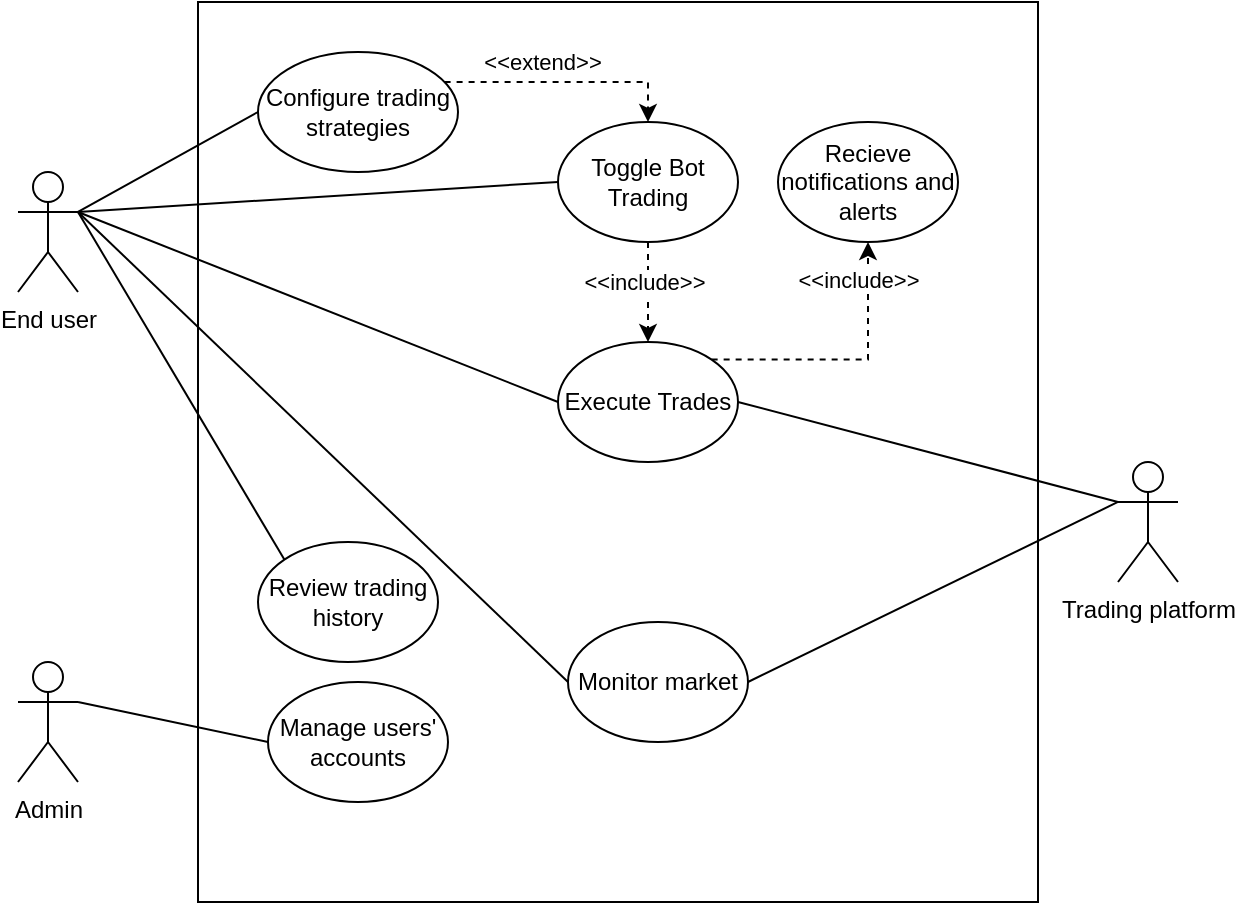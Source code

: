 <mxfile version="22.0.3" type="device">
  <diagram name="Page-1" id="h2DzXtw2UI70SdVKPNcq">
    <mxGraphModel dx="1219" dy="722" grid="1" gridSize="10" guides="1" tooltips="1" connect="1" arrows="1" fold="1" page="1" pageScale="1" pageWidth="850" pageHeight="1100" math="0" shadow="0">
      <root>
        <mxCell id="0" />
        <mxCell id="1" parent="0" />
        <mxCell id="cEwxzYOVinrBvs5fxJHt-1" value="End user" style="shape=umlActor;verticalLabelPosition=bottom;verticalAlign=top;html=1;" vertex="1" parent="1">
          <mxGeometry x="60" y="205" width="30" height="60" as="geometry" />
        </mxCell>
        <mxCell id="cEwxzYOVinrBvs5fxJHt-3" value="" style="rounded=0;whiteSpace=wrap;html=1;" vertex="1" parent="1">
          <mxGeometry x="150" y="120" width="420" height="450" as="geometry" />
        </mxCell>
        <mxCell id="cEwxzYOVinrBvs5fxJHt-14" style="edgeStyle=orthogonalEdgeStyle;rounded=0;orthogonalLoop=1;jettySize=auto;html=1;entryX=0.5;entryY=1;entryDx=0;entryDy=0;dashed=1;exitX=1;exitY=0;exitDx=0;exitDy=0;" edge="1" parent="1" source="cEwxzYOVinrBvs5fxJHt-4" target="cEwxzYOVinrBvs5fxJHt-6">
          <mxGeometry relative="1" as="geometry">
            <mxPoint x="495" y="315" as="sourcePoint" />
            <mxPoint x="450" y="240" as="targetPoint" />
            <Array as="points">
              <mxPoint x="485" y="299" />
            </Array>
          </mxGeometry>
        </mxCell>
        <mxCell id="cEwxzYOVinrBvs5fxJHt-15" value="&amp;lt;&amp;lt;include&amp;gt;&amp;gt;" style="edgeLabel;html=1;align=center;verticalAlign=middle;resizable=0;points=[];" vertex="1" connectable="0" parent="cEwxzYOVinrBvs5fxJHt-14">
          <mxGeometry x="-0.352" relative="1" as="geometry">
            <mxPoint x="28" y="-40" as="offset" />
          </mxGeometry>
        </mxCell>
        <mxCell id="cEwxzYOVinrBvs5fxJHt-4" value="Execute Trades" style="ellipse;whiteSpace=wrap;html=1;" vertex="1" parent="1">
          <mxGeometry x="330" y="290" width="90" height="60" as="geometry" />
        </mxCell>
        <mxCell id="cEwxzYOVinrBvs5fxJHt-35" style="edgeStyle=orthogonalEdgeStyle;rounded=0;orthogonalLoop=1;jettySize=auto;html=1;entryX=0.5;entryY=0;entryDx=0;entryDy=0;dashed=1;" edge="1" parent="1" source="cEwxzYOVinrBvs5fxJHt-5" target="cEwxzYOVinrBvs5fxJHt-27">
          <mxGeometry relative="1" as="geometry">
            <Array as="points">
              <mxPoint x="375" y="160" />
            </Array>
          </mxGeometry>
        </mxCell>
        <mxCell id="cEwxzYOVinrBvs5fxJHt-36" value="&amp;lt;&amp;lt;extend&amp;gt;&amp;gt;" style="edgeLabel;html=1;align=center;verticalAlign=middle;resizable=0;points=[];" vertex="1" connectable="0" parent="cEwxzYOVinrBvs5fxJHt-35">
          <mxGeometry x="-0.213" relative="1" as="geometry">
            <mxPoint y="-10" as="offset" />
          </mxGeometry>
        </mxCell>
        <mxCell id="cEwxzYOVinrBvs5fxJHt-5" value="Configure trading strategies" style="ellipse;whiteSpace=wrap;html=1;" vertex="1" parent="1">
          <mxGeometry x="180" y="145" width="100" height="60" as="geometry" />
        </mxCell>
        <mxCell id="cEwxzYOVinrBvs5fxJHt-6" value="Recieve notifications and alerts" style="ellipse;whiteSpace=wrap;html=1;" vertex="1" parent="1">
          <mxGeometry x="440" y="180" width="90" height="60" as="geometry" />
        </mxCell>
        <mxCell id="cEwxzYOVinrBvs5fxJHt-8" value="" style="endArrow=none;html=1;rounded=0;entryX=0;entryY=0.5;entryDx=0;entryDy=0;exitX=1;exitY=0.333;exitDx=0;exitDy=0;exitPerimeter=0;" edge="1" parent="1" source="cEwxzYOVinrBvs5fxJHt-1" target="cEwxzYOVinrBvs5fxJHt-4">
          <mxGeometry width="50" height="50" relative="1" as="geometry">
            <mxPoint x="100" y="225" as="sourcePoint" />
            <mxPoint x="150" y="175" as="targetPoint" />
          </mxGeometry>
        </mxCell>
        <mxCell id="cEwxzYOVinrBvs5fxJHt-10" value="" style="endArrow=none;html=1;rounded=0;entryX=0;entryY=0.5;entryDx=0;entryDy=0;exitX=1;exitY=0.333;exitDx=0;exitDy=0;exitPerimeter=0;" edge="1" parent="1" source="cEwxzYOVinrBvs5fxJHt-1" target="cEwxzYOVinrBvs5fxJHt-5">
          <mxGeometry width="50" height="50" relative="1" as="geometry">
            <mxPoint x="100" y="235" as="sourcePoint" />
            <mxPoint x="200" y="275" as="targetPoint" />
          </mxGeometry>
        </mxCell>
        <mxCell id="cEwxzYOVinrBvs5fxJHt-11" value="Review trading history" style="ellipse;whiteSpace=wrap;html=1;" vertex="1" parent="1">
          <mxGeometry x="180" y="390" width="90" height="60" as="geometry" />
        </mxCell>
        <mxCell id="cEwxzYOVinrBvs5fxJHt-13" value="" style="endArrow=none;html=1;rounded=0;entryX=0;entryY=0;entryDx=0;entryDy=0;exitX=1;exitY=0.333;exitDx=0;exitDy=0;exitPerimeter=0;" edge="1" parent="1" source="cEwxzYOVinrBvs5fxJHt-1" target="cEwxzYOVinrBvs5fxJHt-11">
          <mxGeometry width="50" height="50" relative="1" as="geometry">
            <mxPoint x="100" y="235" as="sourcePoint" />
            <mxPoint x="200" y="275" as="targetPoint" />
          </mxGeometry>
        </mxCell>
        <mxCell id="cEwxzYOVinrBvs5fxJHt-16" value="Admin" style="shape=umlActor;verticalLabelPosition=bottom;verticalAlign=top;html=1;" vertex="1" parent="1">
          <mxGeometry x="60" y="450" width="30" height="60" as="geometry" />
        </mxCell>
        <mxCell id="cEwxzYOVinrBvs5fxJHt-17" value="Manage users&#39; accounts" style="ellipse;whiteSpace=wrap;html=1;" vertex="1" parent="1">
          <mxGeometry x="185" y="460" width="90" height="60" as="geometry" />
        </mxCell>
        <mxCell id="cEwxzYOVinrBvs5fxJHt-19" value="Monitor market" style="ellipse;whiteSpace=wrap;html=1;" vertex="1" parent="1">
          <mxGeometry x="335" y="430" width="90" height="60" as="geometry" />
        </mxCell>
        <mxCell id="cEwxzYOVinrBvs5fxJHt-20" value="" style="endArrow=none;html=1;rounded=0;entryX=0;entryY=0.5;entryDx=0;entryDy=0;exitX=1;exitY=0.333;exitDx=0;exitDy=0;exitPerimeter=0;" edge="1" parent="1" source="cEwxzYOVinrBvs5fxJHt-1" target="cEwxzYOVinrBvs5fxJHt-19">
          <mxGeometry width="50" height="50" relative="1" as="geometry">
            <mxPoint x="90" y="230" as="sourcePoint" />
            <mxPoint x="200" y="345" as="targetPoint" />
          </mxGeometry>
        </mxCell>
        <mxCell id="cEwxzYOVinrBvs5fxJHt-21" value="Trading platform&lt;br&gt;" style="shape=umlActor;verticalLabelPosition=bottom;verticalAlign=top;html=1;" vertex="1" parent="1">
          <mxGeometry x="610" y="350" width="30" height="60" as="geometry" />
        </mxCell>
        <mxCell id="cEwxzYOVinrBvs5fxJHt-24" value="" style="endArrow=none;html=1;rounded=0;exitX=1;exitY=0.5;exitDx=0;exitDy=0;entryX=0;entryY=0.333;entryDx=0;entryDy=0;entryPerimeter=0;" edge="1" parent="1" source="cEwxzYOVinrBvs5fxJHt-4" target="cEwxzYOVinrBvs5fxJHt-21">
          <mxGeometry width="50" height="50" relative="1" as="geometry">
            <mxPoint x="650" y="460" as="sourcePoint" />
            <mxPoint x="700" y="410" as="targetPoint" />
          </mxGeometry>
        </mxCell>
        <mxCell id="cEwxzYOVinrBvs5fxJHt-25" value="" style="endArrow=none;html=1;rounded=0;entryX=0;entryY=0.5;entryDx=0;entryDy=0;exitX=1;exitY=0.333;exitDx=0;exitDy=0;exitPerimeter=0;" edge="1" parent="1" source="cEwxzYOVinrBvs5fxJHt-16" target="cEwxzYOVinrBvs5fxJHt-17">
          <mxGeometry width="50" height="50" relative="1" as="geometry">
            <mxPoint x="60" y="430" as="sourcePoint" />
            <mxPoint x="110" y="380" as="targetPoint" />
          </mxGeometry>
        </mxCell>
        <mxCell id="cEwxzYOVinrBvs5fxJHt-26" value="" style="endArrow=none;html=1;rounded=0;exitX=1;exitY=0.5;exitDx=0;exitDy=0;entryX=0;entryY=0.333;entryDx=0;entryDy=0;entryPerimeter=0;" edge="1" parent="1" source="cEwxzYOVinrBvs5fxJHt-19" target="cEwxzYOVinrBvs5fxJHt-21">
          <mxGeometry width="50" height="50" relative="1" as="geometry">
            <mxPoint x="280" y="350" as="sourcePoint" />
            <mxPoint x="330" y="300" as="targetPoint" />
          </mxGeometry>
        </mxCell>
        <mxCell id="cEwxzYOVinrBvs5fxJHt-30" style="edgeStyle=orthogonalEdgeStyle;rounded=0;orthogonalLoop=1;jettySize=auto;html=1;entryX=0.5;entryY=0;entryDx=0;entryDy=0;dashed=1;exitX=0.5;exitY=1;exitDx=0;exitDy=0;" edge="1" parent="1" source="cEwxzYOVinrBvs5fxJHt-27" target="cEwxzYOVinrBvs5fxJHt-4">
          <mxGeometry relative="1" as="geometry">
            <Array as="points">
              <mxPoint x="375" y="240" />
            </Array>
          </mxGeometry>
        </mxCell>
        <mxCell id="cEwxzYOVinrBvs5fxJHt-27" value="Toggle Bot Trading" style="ellipse;whiteSpace=wrap;html=1;" vertex="1" parent="1">
          <mxGeometry x="330" y="180" width="90" height="60" as="geometry" />
        </mxCell>
        <mxCell id="cEwxzYOVinrBvs5fxJHt-29" value="" style="endArrow=none;html=1;rounded=0;exitX=1;exitY=0.333;exitDx=0;exitDy=0;exitPerimeter=0;entryX=0;entryY=0.5;entryDx=0;entryDy=0;" edge="1" parent="1" source="cEwxzYOVinrBvs5fxJHt-1" target="cEwxzYOVinrBvs5fxJHt-27">
          <mxGeometry width="50" height="50" relative="1" as="geometry">
            <mxPoint x="90" y="230" as="sourcePoint" />
            <mxPoint x="330" y="300" as="targetPoint" />
          </mxGeometry>
        </mxCell>
        <mxCell id="cEwxzYOVinrBvs5fxJHt-34" value="&amp;lt;&amp;lt;include&amp;gt;&amp;gt;" style="edgeLabel;html=1;align=center;verticalAlign=middle;resizable=0;points=[];" vertex="1" connectable="0" parent="1">
          <mxGeometry x="369.997" y="265" as="geometry">
            <mxPoint x="3" y="-5" as="offset" />
          </mxGeometry>
        </mxCell>
      </root>
    </mxGraphModel>
  </diagram>
</mxfile>
